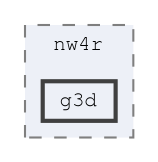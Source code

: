 digraph "source/nw4r/g3d"
{
 // LATEX_PDF_SIZE
  bgcolor="transparent";
  edge [fontname=FreeMono,fontsize=10,labelfontname=FreeMono,labelfontsize=10];
  node [fontname=FreeMono,fontsize=10,shape=box,height=0.2,width=0.4];
  compound=true
  subgraph clusterdir_fa539d9f400cd8c961cb0a68e32183e6 {
    graph [ bgcolor="#edf0f7", pencolor="grey50", label="nw4r", fontname=FreeMono,fontsize=10 style="filled,dashed", URL="dir_fa539d9f400cd8c961cb0a68e32183e6.html",tooltip=""]
  dir_39d74a45c8b0b6840524158ea8f7466d [label="g3d", fillcolor="#edf0f7", color="grey25", style="filled,bold", URL="dir_39d74a45c8b0b6840524158ea8f7466d.html",tooltip=""];
  }
}
